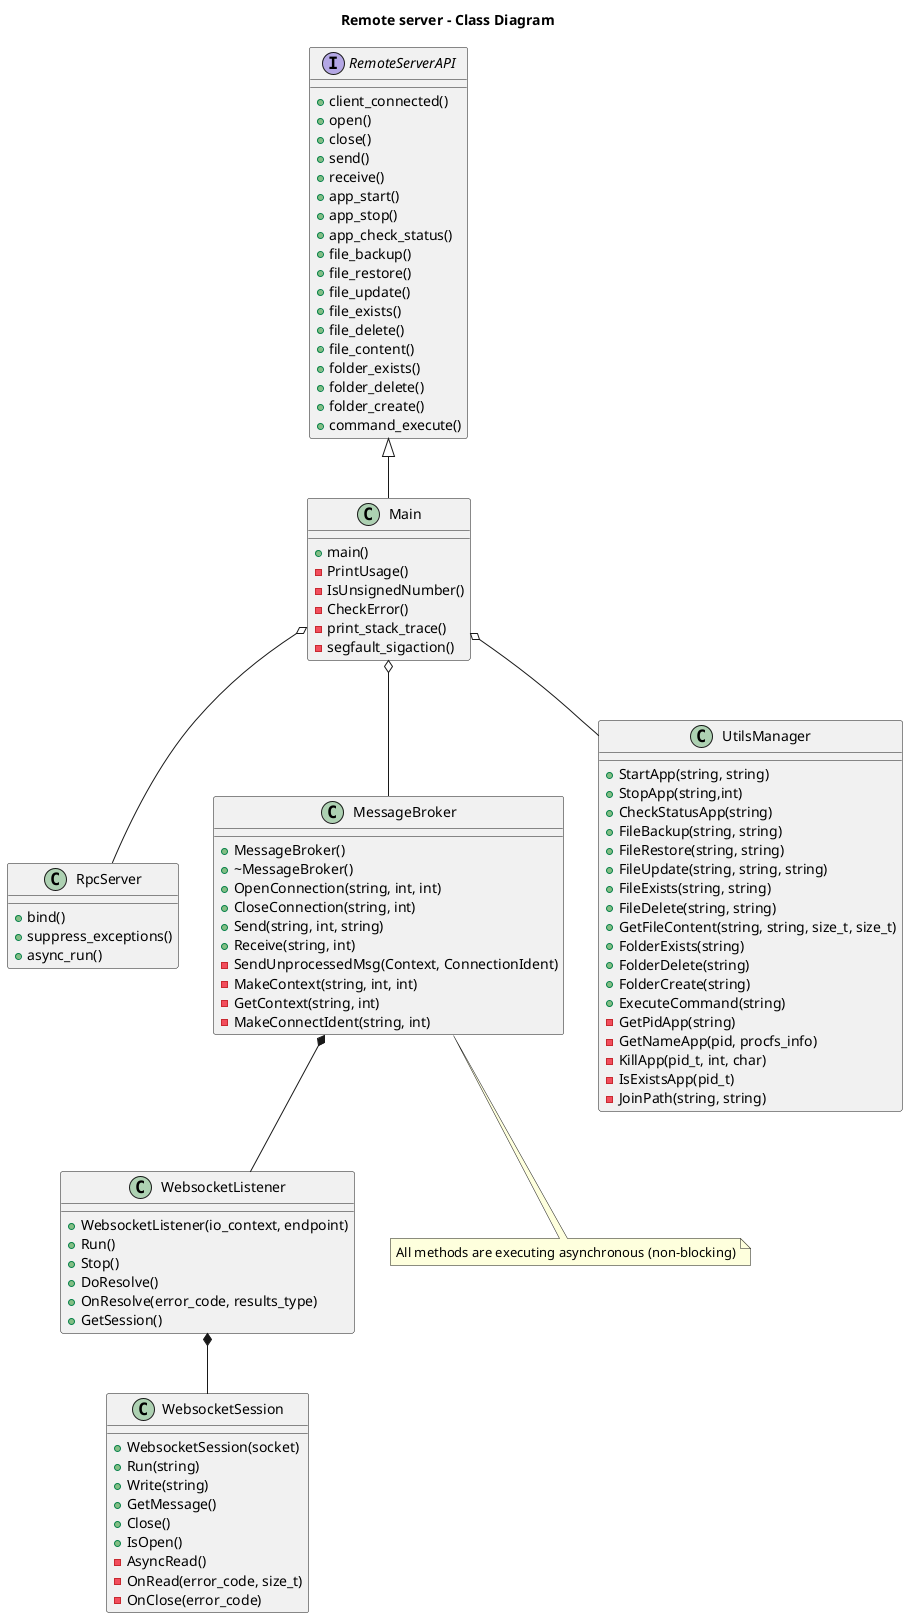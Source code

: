 @startuml

title Remote server - Class Diagram

interface RemoteServerAPI {
    +client_connected()
    +open()
    +close()
    +send()
    +receive()
    +app_start()
    +app_stop()
    +app_check_status()
    +file_backup()
    +file_restore()
    +file_update()
    +file_exists()
    +file_delete()
    +file_content()
    +folder_exists()
    +folder_delete()
    +folder_create()
    +command_execute()
}

class RpcServer {
    +bind()
    +suppress_exceptions()
    +async_run()
}

class Main {
    +main()
    -PrintUsage()
    -IsUnsignedNumber()
    -CheckError()
    -print_stack_trace()
    -segfault_sigaction()
}

class MessageBroker {
    +MessageBroker()
    +~MessageBroker()
    +OpenConnection(string, int, int)
    +CloseConnection(string, int)
    +Send(string, int, string)
    +Receive(string, int)
    -SendUnprocessedMsg(Context, ConnectionIdent)
    -MakeContext(string, int, int)
    -GetContext(string, int)
    -MakeConnectIdent(string, int)
}

class WebsocketSession {
    +WebsocketSession(socket)
    +Run(string)
    +Write(string)
    +GetMessage()
    +Close()
    +IsOpen()
    -AsyncRead()
    -OnRead(error_code, size_t)
    -OnClose(error_code)
}

class WebsocketListener {
    +WebsocketListener(io_context, endpoint)
    +Run()
    +Stop()
    +DoResolve()
    +OnResolve(error_code, results_type)
    +GetSession()
}

class UtilsManager {
    +StartApp(string, string)
    +StopApp(string,int)
    +CheckStatusApp(string)
    +FileBackup(string, string)
    +FileRestore(string, string)
    +FileUpdate(string, string, string)
    +FileExists(string, string)
    +FileDelete(string, string)
    +GetFileContent(string, string, size_t, size_t)
    +FolderExists(string)
    +FolderDelete(string)
    +FolderCreate(string)
    +ExecuteCommand(string)
    -GetPidApp(string)
    -GetNameApp(pid, procfs_info)
    -KillApp(pid_t, int, char)
    -IsExistsApp(pid_t)
    -JoinPath(string, string)
 }

RemoteServerAPI <|-- Main
Main o-- RpcServer
Main o-- MessageBroker
Main o-- UtilsManager
MessageBroker *-- WebsocketListener
WebsocketListener *-- WebsocketSession

note "All methods are executing asynchronous (non-blocking)" as N
MessageBroker .. N

@enduml
